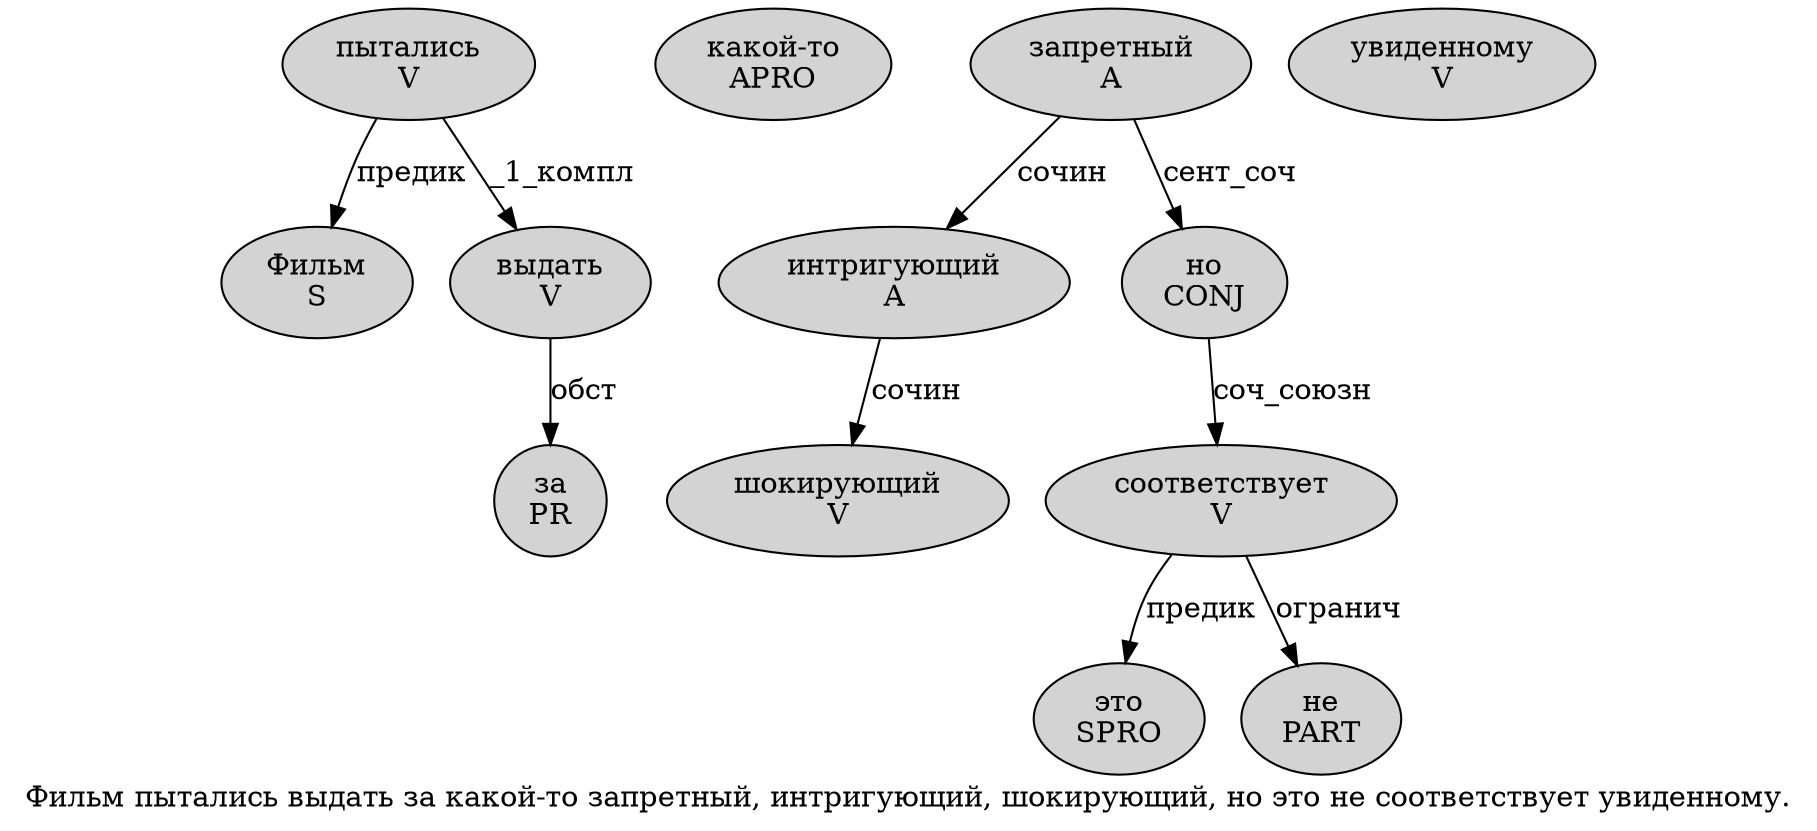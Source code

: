 digraph SENTENCE_2475 {
	graph [label="Фильм пытались выдать за какой-то запретный, интригующий, шокирующий, но это не соответствует увиденному."]
	node [style=filled]
		0 [label="Фильм
S" color="" fillcolor=lightgray penwidth=1 shape=ellipse]
		1 [label="пытались
V" color="" fillcolor=lightgray penwidth=1 shape=ellipse]
		2 [label="выдать
V" color="" fillcolor=lightgray penwidth=1 shape=ellipse]
		3 [label="за
PR" color="" fillcolor=lightgray penwidth=1 shape=ellipse]
		4 [label="какой-то
APRO" color="" fillcolor=lightgray penwidth=1 shape=ellipse]
		5 [label="запретный
A" color="" fillcolor=lightgray penwidth=1 shape=ellipse]
		7 [label="интригующий
A" color="" fillcolor=lightgray penwidth=1 shape=ellipse]
		9 [label="шокирующий
V" color="" fillcolor=lightgray penwidth=1 shape=ellipse]
		11 [label="но
CONJ" color="" fillcolor=lightgray penwidth=1 shape=ellipse]
		12 [label="это
SPRO" color="" fillcolor=lightgray penwidth=1 shape=ellipse]
		13 [label="не
PART" color="" fillcolor=lightgray penwidth=1 shape=ellipse]
		14 [label="соответствует
V" color="" fillcolor=lightgray penwidth=1 shape=ellipse]
		15 [label="увиденному
V" color="" fillcolor=lightgray penwidth=1 shape=ellipse]
			2 -> 3 [label="обст"]
			1 -> 0 [label="предик"]
			1 -> 2 [label="_1_компл"]
			14 -> 12 [label="предик"]
			14 -> 13 [label="огранич"]
			5 -> 7 [label="сочин"]
			5 -> 11 [label="сент_соч"]
			7 -> 9 [label="сочин"]
			11 -> 14 [label="соч_союзн"]
}